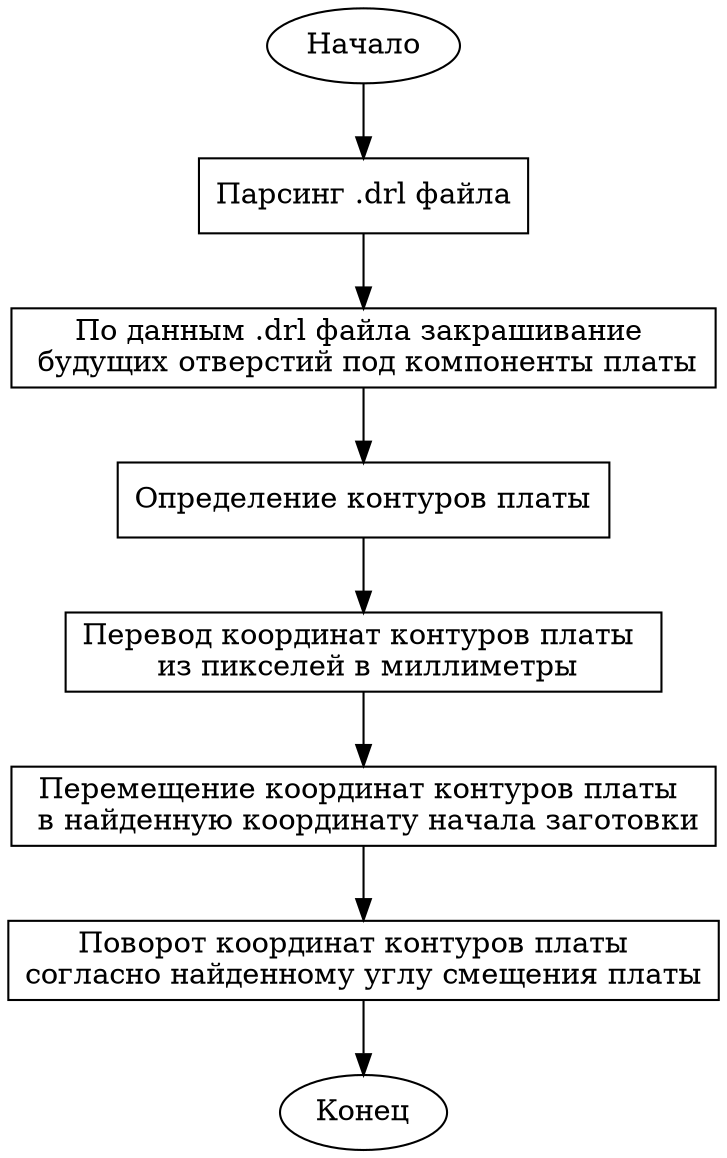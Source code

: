 digraph "round-table" {
    A [label="Начало"]
    Start    [label="Парсинг .drl файла", shape=box]
    K_END   [label="По данным .drl файла закрашивание \n будущих отверстий под компоненты платы", shape=box]
    OT [label="Определение контуров платы", shape=box]
    Snova   [label="Перевод координат контуров платы \n из пикселей в миллиметры", shape=box]
    Re   [label="Перемещение координат контуров платы \n в найденную координату начала заготовки", shape=box]
    Vrot   [label="Поворот координат контуров платы  \nсогласно найденному углу смещения платы", shape=box]
    L [label="Конец"]
    A -> Start
    Start -> K_END 
    K_END -> OT 

    OT -> Snova 
    Snova -> Re 
    Re -> Vrot
    Vrot -> L

}